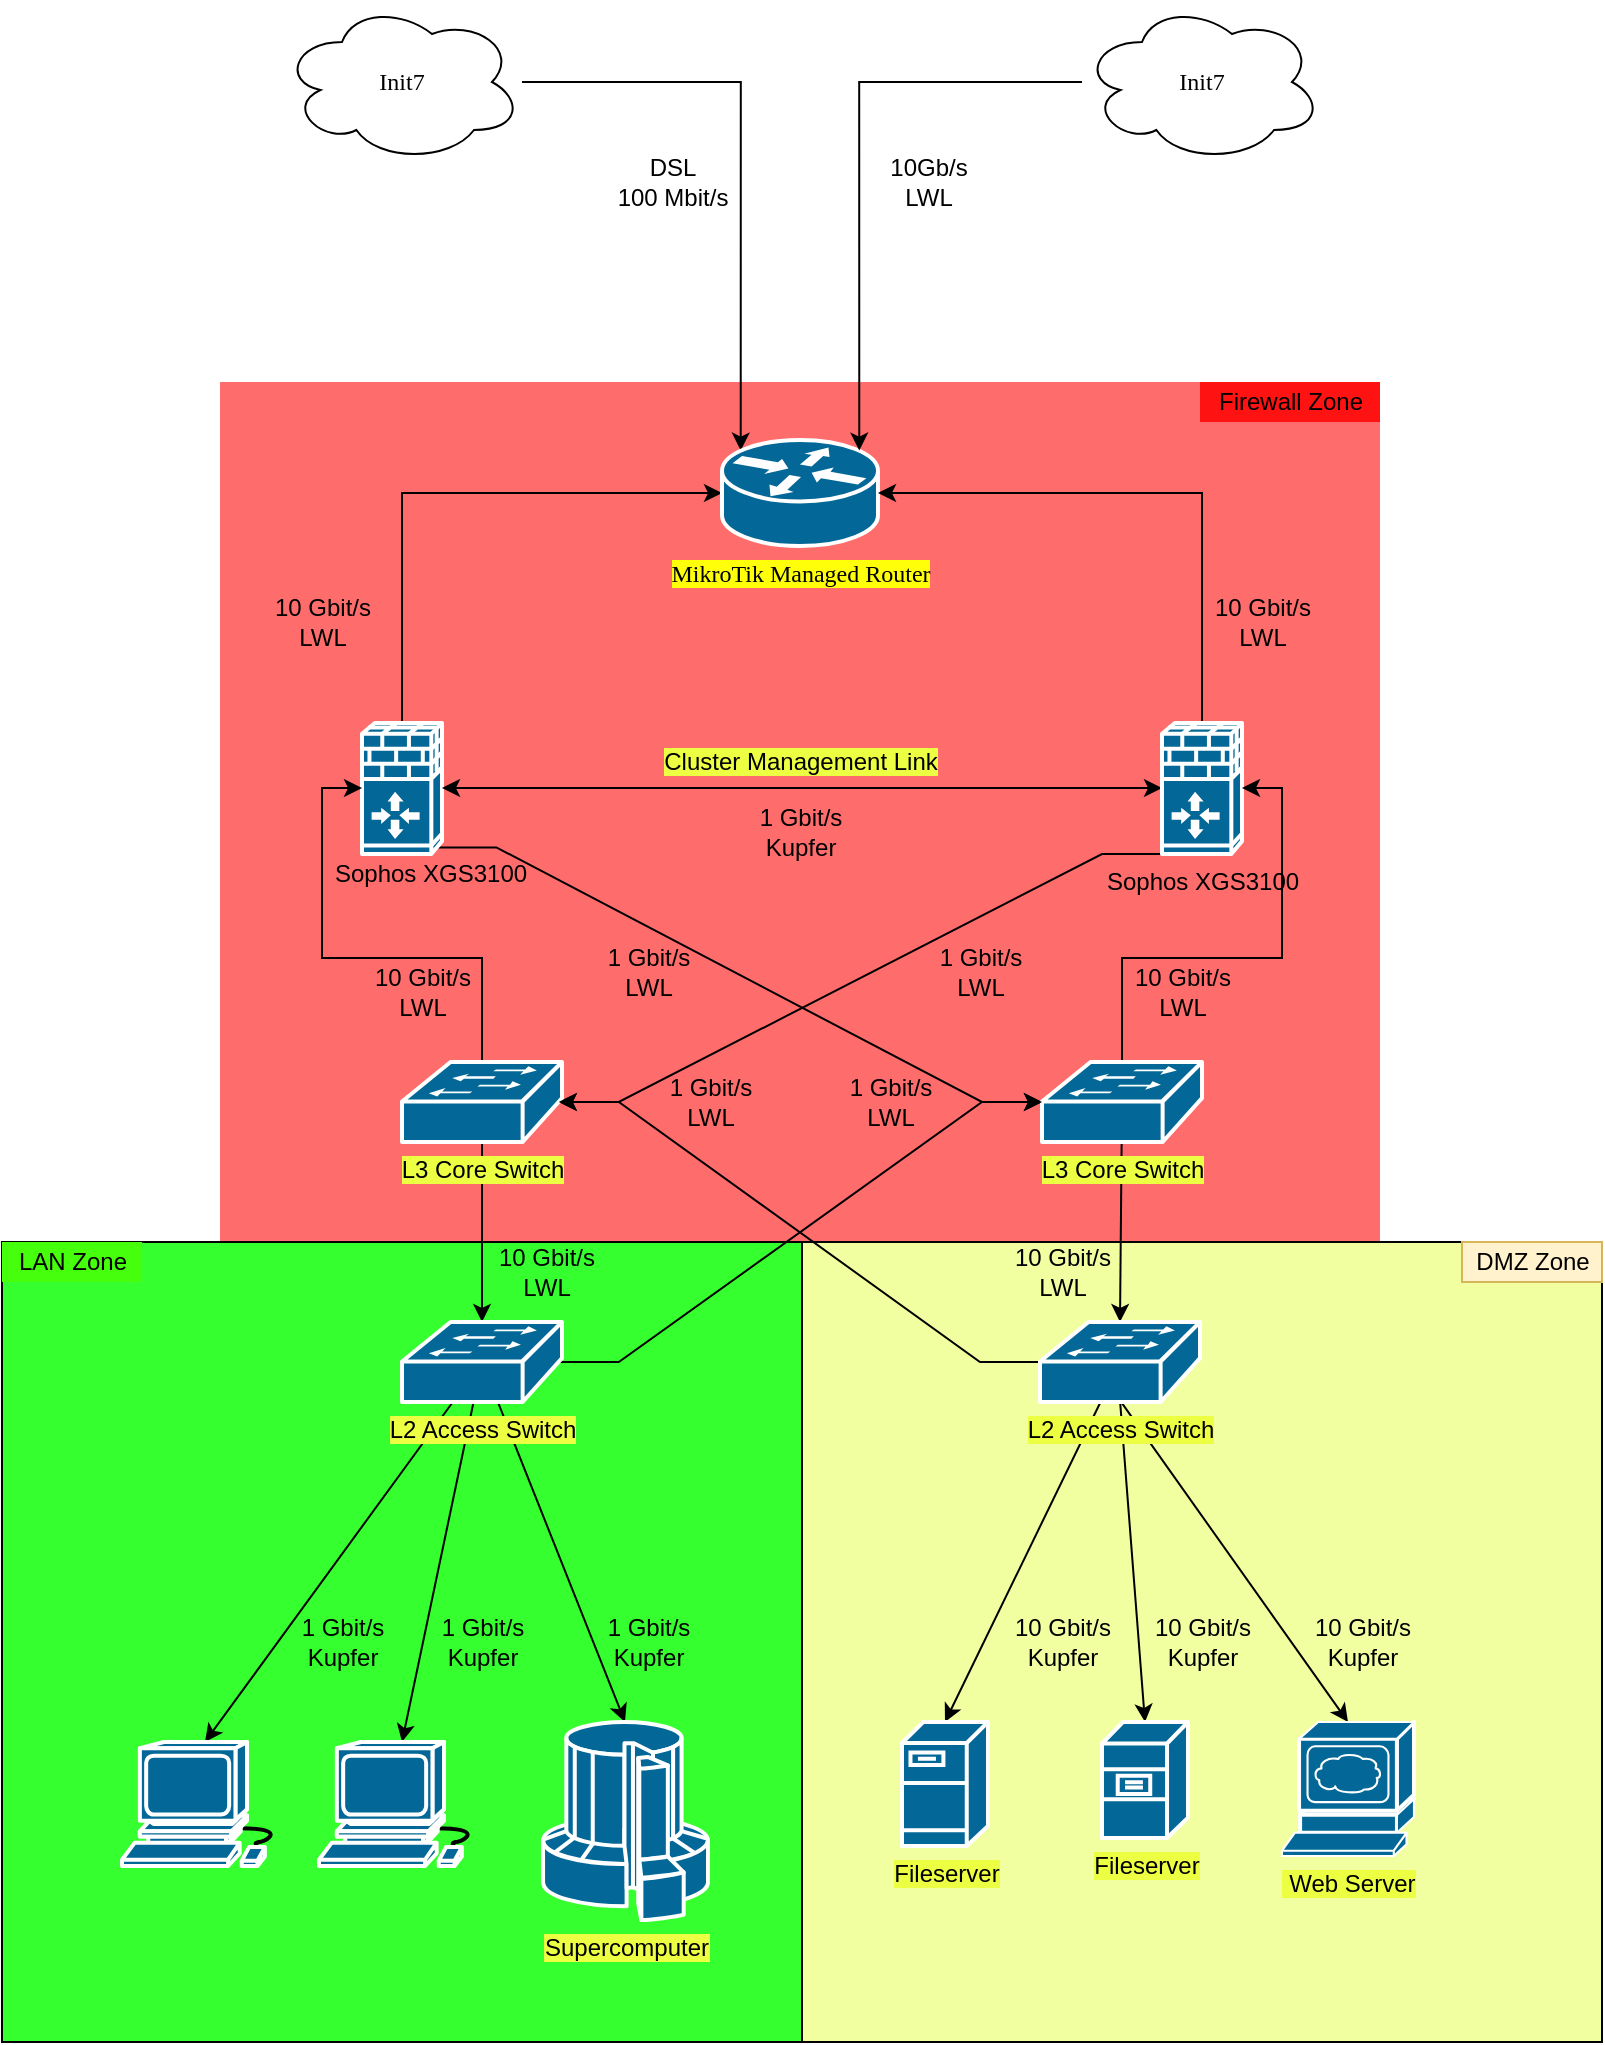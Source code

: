 <mxfile version="19.0.2" type="github">
  <diagram name="Page-1" id="c37626ed-c26b-45fb-9056-f9ebc6bb27b6">
    <mxGraphModel dx="931" dy="1089" grid="0" gridSize="10" guides="1" tooltips="1" connect="1" arrows="1" fold="1" page="1" pageScale="1" pageWidth="1100" pageHeight="850" background="#FFFFFF" math="0" shadow="0">
      <root>
        <mxCell id="0" />
        <mxCell id="1" parent="0" />
        <mxCell id="0qF3C7HbT4sm0VxjOWYy-23" value="" style="rounded=0;whiteSpace=wrap;html=1;labelBackgroundColor=#ECFF42;fillColor=#FF0A0A;imageAspect=1;gradientColor=none;strokeColor=none;opacity=60;" parent="1" vertex="1">
          <mxGeometry x="1309" y="370" width="580" height="430" as="geometry" />
        </mxCell>
        <mxCell id="0qF3C7HbT4sm0VxjOWYy-6" style="edgeStyle=orthogonalEdgeStyle;rounded=0;orthogonalLoop=1;jettySize=auto;html=1;entryX=0;entryY=0.5;entryDx=0;entryDy=0;entryPerimeter=0;exitX=0.5;exitY=0;exitDx=0;exitDy=0;exitPerimeter=0;" parent="1" source="1c7a67bf8fd3230f-10" target="1c7a67bf8fd3230f-48" edge="1">
          <mxGeometry relative="1" as="geometry" />
        </mxCell>
        <mxCell id="0qF3C7HbT4sm0VxjOWYy-22" style="edgeStyle=entityRelationEdgeStyle;rounded=0;orthogonalLoop=1;jettySize=auto;html=1;exitX=0.93;exitY=0.95;exitDx=0;exitDy=0;exitPerimeter=0;" parent="1" source="1c7a67bf8fd3230f-10" target="0qF3C7HbT4sm0VxjOWYy-17" edge="1">
          <mxGeometry relative="1" as="geometry" />
        </mxCell>
        <mxCell id="0qF3C7HbT4sm0VxjOWYy-27" style="edgeStyle=orthogonalEdgeStyle;rounded=0;orthogonalLoop=1;jettySize=auto;html=1;" parent="1" source="1c7a67bf8fd3230f-10" target="0qF3C7HbT4sm0VxjOWYy-2" edge="1">
          <mxGeometry relative="1" as="geometry" />
        </mxCell>
        <mxCell id="1c7a67bf8fd3230f-10" value="" style="shape=mxgraph.cisco.security.ios_firewall;html=1;dashed=0;fillColor=#036897;strokeColor=#ffffff;strokeWidth=2;verticalLabelPosition=bottom;verticalAlign=top;rounded=0;shadow=0;comic=0;fontFamily=Verdana;fontSize=12;" parent="1" vertex="1">
          <mxGeometry x="1380" y="540" width="40" height="66" as="geometry" />
        </mxCell>
        <mxCell id="0qF3C7HbT4sm0VxjOWYy-8" style="edgeStyle=orthogonalEdgeStyle;rounded=0;orthogonalLoop=1;jettySize=auto;html=1;entryX=0.12;entryY=0.1;entryDx=0;entryDy=0;entryPerimeter=0;" parent="1" source="1c7a67bf8fd3230f-15" target="1c7a67bf8fd3230f-48" edge="1">
          <mxGeometry relative="1" as="geometry" />
        </mxCell>
        <mxCell id="1c7a67bf8fd3230f-15" value="Init7" style="ellipse;shape=cloud;whiteSpace=wrap;html=1;rounded=0;shadow=0;comic=0;strokeWidth=1;fontFamily=Verdana;fontSize=12;" parent="1" vertex="1">
          <mxGeometry x="1340" y="180" width="120" height="80" as="geometry" />
        </mxCell>
        <mxCell id="1c7a67bf8fd3230f-48" value="&lt;span style=&quot;background-color: rgb(255, 255, 10);&quot;&gt;MikroTik Managed Router&lt;/span&gt;" style="shape=mxgraph.cisco.routers.router;html=1;dashed=0;fillColor=#036897;strokeColor=#ffffff;strokeWidth=2;verticalLabelPosition=bottom;verticalAlign=top;rounded=0;shadow=0;comic=0;fontFamily=Verdana;fontSize=12;" parent="1" vertex="1">
          <mxGeometry x="1560" y="399" width="78" height="53" as="geometry" />
        </mxCell>
        <mxCell id="0qF3C7HbT4sm0VxjOWYy-21" style="rounded=0;orthogonalLoop=1;jettySize=auto;html=1;exitX=0;exitY=1;exitDx=0;exitDy=0;exitPerimeter=0;entryX=0.98;entryY=0.5;entryDx=0;entryDy=0;entryPerimeter=0;edgeStyle=entityRelationEdgeStyle;" parent="1" source="0qF3C7HbT4sm0VxjOWYy-2" target="0qF3C7HbT4sm0VxjOWYy-16" edge="1">
          <mxGeometry relative="1" as="geometry" />
        </mxCell>
        <mxCell id="0qF3C7HbT4sm0VxjOWYy-26" style="edgeStyle=orthogonalEdgeStyle;rounded=0;orthogonalLoop=1;jettySize=auto;html=1;exitX=0.5;exitY=0;exitDx=0;exitDy=0;exitPerimeter=0;entryX=1;entryY=0.5;entryDx=0;entryDy=0;entryPerimeter=0;" parent="1" source="0qF3C7HbT4sm0VxjOWYy-2" target="1c7a67bf8fd3230f-48" edge="1">
          <mxGeometry relative="1" as="geometry" />
        </mxCell>
        <mxCell id="0qF3C7HbT4sm0VxjOWYy-28" style="edgeStyle=orthogonalEdgeStyle;rounded=0;orthogonalLoop=1;jettySize=auto;html=1;entryX=1;entryY=0.5;entryDx=0;entryDy=0;entryPerimeter=0;" parent="1" source="0qF3C7HbT4sm0VxjOWYy-2" target="1c7a67bf8fd3230f-10" edge="1">
          <mxGeometry relative="1" as="geometry" />
        </mxCell>
        <mxCell id="0qF3C7HbT4sm0VxjOWYy-2" value="&lt;span style=&quot;font-family: Helvetica;&quot;&gt;Sophos XGS3100&lt;/span&gt;" style="shape=mxgraph.cisco.security.ios_firewall;html=1;dashed=0;fillColor=#036897;strokeColor=#ffffff;strokeWidth=2;verticalLabelPosition=bottom;verticalAlign=top;rounded=0;shadow=0;comic=0;fontFamily=Verdana;fontSize=12;" parent="1" vertex="1">
          <mxGeometry x="1780" y="540" width="40" height="66" as="geometry" />
        </mxCell>
        <mxCell id="0qF3C7HbT4sm0VxjOWYy-7" style="edgeStyle=orthogonalEdgeStyle;rounded=0;orthogonalLoop=1;jettySize=auto;html=1;entryX=0.88;entryY=0.1;entryDx=0;entryDy=0;entryPerimeter=0;" parent="1" source="0qF3C7HbT4sm0VxjOWYy-4" target="1c7a67bf8fd3230f-48" edge="1">
          <mxGeometry relative="1" as="geometry" />
        </mxCell>
        <mxCell id="0qF3C7HbT4sm0VxjOWYy-4" value="Init7" style="ellipse;shape=cloud;whiteSpace=wrap;html=1;rounded=0;shadow=0;comic=0;strokeWidth=1;fontFamily=Verdana;fontSize=12;" parent="1" vertex="1">
          <mxGeometry x="1740" y="180" width="120" height="80" as="geometry" />
        </mxCell>
        <mxCell id="0qF3C7HbT4sm0VxjOWYy-13" value="" style="whiteSpace=wrap;html=1;aspect=fixed;labelBackgroundColor=#ECFF42;fillColor=#F2FFA1;" parent="1" vertex="1">
          <mxGeometry x="1600" y="800" width="400" height="400" as="geometry" />
        </mxCell>
        <mxCell id="0qF3C7HbT4sm0VxjOWYy-15" value="" style="whiteSpace=wrap;html=1;aspect=fixed;labelBackgroundColor=#ECFF42;fillColor=#35FF2E;" parent="1" vertex="1">
          <mxGeometry x="1200" y="800" width="400" height="400" as="geometry" />
        </mxCell>
        <mxCell id="0qF3C7HbT4sm0VxjOWYy-18" style="edgeStyle=orthogonalEdgeStyle;rounded=0;orthogonalLoop=1;jettySize=auto;html=1;entryX=0;entryY=0.5;entryDx=0;entryDy=0;entryPerimeter=0;" parent="1" source="0qF3C7HbT4sm0VxjOWYy-16" target="1c7a67bf8fd3230f-10" edge="1">
          <mxGeometry relative="1" as="geometry">
            <mxPoint x="1380" y="640" as="targetPoint" />
          </mxGeometry>
        </mxCell>
        <mxCell id="0qF3C7HbT4sm0VxjOWYy-46" style="edgeStyle=none;rounded=0;orthogonalLoop=1;jettySize=auto;html=1;" parent="1" source="0qF3C7HbT4sm0VxjOWYy-16" target="0qF3C7HbT4sm0VxjOWYy-35" edge="1">
          <mxGeometry relative="1" as="geometry" />
        </mxCell>
        <mxCell id="0qF3C7HbT4sm0VxjOWYy-16" value="L3 Core Switch" style="shape=mxgraph.cisco.switches.workgroup_switch;sketch=0;html=1;pointerEvents=1;dashed=0;fillColor=#036897;strokeColor=#ffffff;strokeWidth=2;verticalLabelPosition=bottom;verticalAlign=top;align=center;outlineConnect=0;labelBackgroundColor=#ECFF42;" parent="1" vertex="1">
          <mxGeometry x="1400" y="710" width="80" height="40" as="geometry" />
        </mxCell>
        <mxCell id="0qF3C7HbT4sm0VxjOWYy-19" style="edgeStyle=orthogonalEdgeStyle;rounded=0;orthogonalLoop=1;jettySize=auto;html=1;entryX=1;entryY=0.5;entryDx=0;entryDy=0;entryPerimeter=0;" parent="1" source="0qF3C7HbT4sm0VxjOWYy-17" target="0qF3C7HbT4sm0VxjOWYy-2" edge="1">
          <mxGeometry relative="1" as="geometry" />
        </mxCell>
        <mxCell id="0qF3C7HbT4sm0VxjOWYy-45" style="rounded=0;orthogonalLoop=1;jettySize=auto;html=1;entryX=0.5;entryY=0;entryDx=0;entryDy=0;entryPerimeter=0;" parent="1" source="0qF3C7HbT4sm0VxjOWYy-17" target="0qF3C7HbT4sm0VxjOWYy-36" edge="1">
          <mxGeometry relative="1" as="geometry" />
        </mxCell>
        <mxCell id="0qF3C7HbT4sm0VxjOWYy-17" value="L3 Core Switch" style="shape=mxgraph.cisco.switches.workgroup_switch;sketch=0;html=1;pointerEvents=1;dashed=0;fillColor=#036897;strokeColor=#ffffff;strokeWidth=2;verticalLabelPosition=bottom;verticalAlign=top;align=center;outlineConnect=0;labelBackgroundColor=#ECFF42;" parent="1" vertex="1">
          <mxGeometry x="1720" y="710" width="80" height="40" as="geometry" />
        </mxCell>
        <mxCell id="0qF3C7HbT4sm0VxjOWYy-31" value="&lt;span style=&quot;background-color: rgb(236, 255, 66);&quot;&gt;Cluster Management Link&lt;/span&gt;" style="text;html=1;align=center;verticalAlign=middle;resizable=0;points=[];autosize=1;strokeColor=none;fillColor=none;" parent="1" vertex="1">
          <mxGeometry x="1524" y="550" width="150" height="20" as="geometry" />
        </mxCell>
        <mxCell id="0qF3C7HbT4sm0VxjOWYy-32" value="Firewall Zone" style="text;html=1;align=center;verticalAlign=middle;resizable=0;points=[];autosize=1;strokeColor=none;fillColor=#FF1212;" parent="1" vertex="1">
          <mxGeometry x="1799" y="370" width="90" height="20" as="geometry" />
        </mxCell>
        <mxCell id="0qF3C7HbT4sm0VxjOWYy-33" value="DMZ Zone" style="text;html=1;align=center;verticalAlign=middle;resizable=0;points=[];autosize=1;strokeColor=#d6b656;fillColor=#fff2cc;" parent="1" vertex="1">
          <mxGeometry x="1930" y="800" width="70" height="20" as="geometry" />
        </mxCell>
        <mxCell id="0qF3C7HbT4sm0VxjOWYy-34" value="LAN Zone" style="text;html=1;align=center;verticalAlign=middle;resizable=0;points=[];autosize=1;strokeColor=none;fillColor=#45FF0D;" parent="1" vertex="1">
          <mxGeometry x="1200" y="800" width="70" height="20" as="geometry" />
        </mxCell>
        <mxCell id="0qF3C7HbT4sm0VxjOWYy-44" style="edgeStyle=entityRelationEdgeStyle;rounded=0;orthogonalLoop=1;jettySize=auto;html=1;exitX=0.98;exitY=0.5;exitDx=0;exitDy=0;exitPerimeter=0;entryX=0;entryY=0.5;entryDx=0;entryDy=0;entryPerimeter=0;" parent="1" source="0qF3C7HbT4sm0VxjOWYy-35" target="0qF3C7HbT4sm0VxjOWYy-17" edge="1">
          <mxGeometry relative="1" as="geometry" />
        </mxCell>
        <mxCell id="0qF3C7HbT4sm0VxjOWYy-60" style="edgeStyle=none;rounded=0;orthogonalLoop=1;jettySize=auto;html=1;entryX=0.5;entryY=0;entryDx=0;entryDy=0;entryPerimeter=0;" parent="1" source="0qF3C7HbT4sm0VxjOWYy-35" target="0qF3C7HbT4sm0VxjOWYy-56" edge="1">
          <mxGeometry relative="1" as="geometry" />
        </mxCell>
        <mxCell id="0qF3C7HbT4sm0VxjOWYy-61" style="edgeStyle=none;rounded=0;orthogonalLoop=1;jettySize=auto;html=1;entryX=0.5;entryY=0;entryDx=0;entryDy=0;entryPerimeter=0;" parent="1" source="0qF3C7HbT4sm0VxjOWYy-35" target="0qF3C7HbT4sm0VxjOWYy-57" edge="1">
          <mxGeometry relative="1" as="geometry" />
        </mxCell>
        <mxCell id="0qF3C7HbT4sm0VxjOWYy-64" style="edgeStyle=none;rounded=0;orthogonalLoop=1;jettySize=auto;html=1;entryX=0.5;entryY=0;entryDx=0;entryDy=0;entryPerimeter=0;" parent="1" source="0qF3C7HbT4sm0VxjOWYy-35" target="0qF3C7HbT4sm0VxjOWYy-62" edge="1">
          <mxGeometry relative="1" as="geometry" />
        </mxCell>
        <mxCell id="0qF3C7HbT4sm0VxjOWYy-35" value="L2 Access Switch" style="shape=mxgraph.cisco.switches.workgroup_switch;sketch=0;html=1;pointerEvents=1;dashed=0;fillColor=#036897;strokeColor=#ffffff;strokeWidth=2;verticalLabelPosition=bottom;verticalAlign=top;align=center;outlineConnect=0;labelBackgroundColor=#ECFF42;" parent="1" vertex="1">
          <mxGeometry x="1400" y="840" width="80" height="40" as="geometry" />
        </mxCell>
        <mxCell id="0qF3C7HbT4sm0VxjOWYy-43" style="edgeStyle=entityRelationEdgeStyle;rounded=0;orthogonalLoop=1;jettySize=auto;html=1;entryX=0.98;entryY=0.5;entryDx=0;entryDy=0;entryPerimeter=0;" parent="1" source="0qF3C7HbT4sm0VxjOWYy-36" target="0qF3C7HbT4sm0VxjOWYy-16" edge="1">
          <mxGeometry relative="1" as="geometry" />
        </mxCell>
        <mxCell id="0qF3C7HbT4sm0VxjOWYy-53" style="rounded=0;orthogonalLoop=1;jettySize=auto;html=1;entryX=0.5;entryY=0;entryDx=0;entryDy=0;entryPerimeter=0;exitX=0.5;exitY=0.98;exitDx=0;exitDy=0;exitPerimeter=0;" parent="1" source="0qF3C7HbT4sm0VxjOWYy-36" target="0qF3C7HbT4sm0VxjOWYy-50" edge="1">
          <mxGeometry relative="1" as="geometry" />
        </mxCell>
        <mxCell id="0qF3C7HbT4sm0VxjOWYy-54" style="edgeStyle=none;rounded=0;orthogonalLoop=1;jettySize=auto;html=1;entryX=0.5;entryY=0;entryDx=0;entryDy=0;entryPerimeter=0;" parent="1" source="0qF3C7HbT4sm0VxjOWYy-36" target="0qF3C7HbT4sm0VxjOWYy-49" edge="1">
          <mxGeometry relative="1" as="geometry" />
        </mxCell>
        <mxCell id="0qF3C7HbT4sm0VxjOWYy-59" style="edgeStyle=none;rounded=0;orthogonalLoop=1;jettySize=auto;html=1;exitX=0.5;exitY=0.98;exitDx=0;exitDy=0;exitPerimeter=0;entryX=0.5;entryY=0;entryDx=0;entryDy=0;entryPerimeter=0;" parent="1" source="0qF3C7HbT4sm0VxjOWYy-36" target="0qF3C7HbT4sm0VxjOWYy-51" edge="1">
          <mxGeometry relative="1" as="geometry" />
        </mxCell>
        <mxCell id="0qF3C7HbT4sm0VxjOWYy-36" value="L2 Access Switch" style="shape=mxgraph.cisco.switches.workgroup_switch;sketch=0;html=1;pointerEvents=1;dashed=0;fillColor=#036897;strokeColor=#ffffff;strokeWidth=2;verticalLabelPosition=bottom;verticalAlign=top;align=center;outlineConnect=0;labelBackgroundColor=#ECFF42;" parent="1" vertex="1">
          <mxGeometry x="1719" y="840" width="80" height="40" as="geometry" />
        </mxCell>
        <mxCell id="0qF3C7HbT4sm0VxjOWYy-49" value="Fileserver" style="shape=mxgraph.cisco.servers.fileserver;sketch=0;html=1;pointerEvents=1;dashed=0;fillColor=#036897;strokeColor=#ffffff;strokeWidth=2;verticalLabelPosition=bottom;verticalAlign=top;align=center;outlineConnect=0;labelBackgroundColor=#ECFF42;" parent="1" vertex="1">
          <mxGeometry x="1650" y="1040" width="43" height="62" as="geometry" />
        </mxCell>
        <mxCell id="0qF3C7HbT4sm0VxjOWYy-50" value="Fileserver" style="shape=mxgraph.cisco.servers.file_server;sketch=0;html=1;pointerEvents=1;dashed=0;fillColor=#036897;strokeColor=#ffffff;strokeWidth=2;verticalLabelPosition=bottom;verticalAlign=top;align=center;outlineConnect=0;labelBackgroundColor=#ECFF42;" parent="1" vertex="1">
          <mxGeometry x="1750" y="1040" width="43" height="58" as="geometry" />
        </mxCell>
        <mxCell id="0qF3C7HbT4sm0VxjOWYy-51" value="&amp;nbsp;Web Server" style="shape=mxgraph.cisco.servers.www_server;sketch=0;html=1;pointerEvents=1;dashed=0;fillColor=#036897;strokeColor=#ffffff;strokeWidth=2;verticalLabelPosition=bottom;verticalAlign=top;align=center;outlineConnect=0;labelBackgroundColor=#ECFF42;" parent="1" vertex="1">
          <mxGeometry x="1840" y="1040" width="66" height="67" as="geometry" />
        </mxCell>
        <mxCell id="0qF3C7HbT4sm0VxjOWYy-56" value="" style="shape=mxgraph.cisco.computers_and_peripherals.workstation;sketch=0;html=1;pointerEvents=1;dashed=0;fillColor=#036897;strokeColor=#ffffff;strokeWidth=2;verticalLabelPosition=bottom;verticalAlign=top;align=center;outlineConnect=0;labelBackgroundColor=#ECFF42;" parent="1" vertex="1">
          <mxGeometry x="1358.5" y="1050" width="83" height="62" as="geometry" />
        </mxCell>
        <mxCell id="0qF3C7HbT4sm0VxjOWYy-57" value="" style="shape=mxgraph.cisco.computers_and_peripherals.workstation;sketch=0;html=1;pointerEvents=1;dashed=0;fillColor=#036897;strokeColor=#ffffff;strokeWidth=2;verticalLabelPosition=bottom;verticalAlign=top;align=center;outlineConnect=0;labelBackgroundColor=#ECFF42;" parent="1" vertex="1">
          <mxGeometry x="1260" y="1050" width="83" height="62" as="geometry" />
        </mxCell>
        <mxCell id="0qF3C7HbT4sm0VxjOWYy-62" value="Supercomputer" style="shape=mxgraph.cisco.computers_and_peripherals.supercomputer;sketch=0;html=1;pointerEvents=1;dashed=0;fillColor=#036897;strokeColor=#ffffff;strokeWidth=2;verticalLabelPosition=bottom;verticalAlign=top;align=center;outlineConnect=0;labelBackgroundColor=#ECFF42;" parent="1" vertex="1">
          <mxGeometry x="1470" y="1040" width="83" height="99" as="geometry" />
        </mxCell>
        <mxCell id="0qF3C7HbT4sm0VxjOWYy-68" value="10Gb/s&lt;br&gt;LWL" style="text;html=1;align=center;verticalAlign=middle;resizable=0;points=[];autosize=1;strokeColor=none;fillColor=none;" parent="1" vertex="1">
          <mxGeometry x="1638" y="255" width="50" height="30" as="geometry" />
        </mxCell>
        <mxCell id="0qF3C7HbT4sm0VxjOWYy-69" value="DSL&lt;br&gt;100 Mbit/s" style="text;html=1;align=center;verticalAlign=middle;resizable=0;points=[];autosize=1;strokeColor=none;fillColor=none;" parent="1" vertex="1">
          <mxGeometry x="1500" y="255" width="70" height="30" as="geometry" />
        </mxCell>
        <mxCell id="M5t0T0_-1APzx_XPS4QD-1" value="10 Gbit/s&lt;br&gt;LWL" style="text;html=1;align=center;verticalAlign=middle;resizable=0;points=[];autosize=1;strokeColor=none;fillColor=none;" vertex="1" parent="1">
          <mxGeometry x="1330" y="475" width="60" height="30" as="geometry" />
        </mxCell>
        <mxCell id="M5t0T0_-1APzx_XPS4QD-2" value="Sophos XGS3100" style="text;html=1;align=center;verticalAlign=middle;resizable=0;points=[];autosize=1;strokeColor=none;fillColor=none;" vertex="1" parent="1">
          <mxGeometry x="1358.5" y="606" width="110" height="20" as="geometry" />
        </mxCell>
        <mxCell id="M5t0T0_-1APzx_XPS4QD-3" value="1 Gbit/s&lt;br&gt;Kupfer" style="text;html=1;align=center;verticalAlign=middle;resizable=0;points=[];autosize=1;strokeColor=none;fillColor=none;" vertex="1" parent="1">
          <mxGeometry x="1569" y="580" width="60" height="30" as="geometry" />
        </mxCell>
        <mxCell id="M5t0T0_-1APzx_XPS4QD-4" value="10 Gbit/s&lt;br&gt;LWL" style="text;html=1;align=center;verticalAlign=middle;resizable=0;points=[];autosize=1;strokeColor=none;fillColor=none;" vertex="1" parent="1">
          <mxGeometry x="1800" y="475" width="60" height="30" as="geometry" />
        </mxCell>
        <mxCell id="M5t0T0_-1APzx_XPS4QD-6" value="10 Gbit/s&lt;br&gt;LWL" style="text;html=1;align=center;verticalAlign=middle;resizable=0;points=[];autosize=1;strokeColor=none;fillColor=none;" vertex="1" parent="1">
          <mxGeometry x="1441.5" y="800" width="60" height="30" as="geometry" />
        </mxCell>
        <mxCell id="M5t0T0_-1APzx_XPS4QD-7" value="10 Gbit/s&lt;br&gt;LWL" style="text;html=1;align=center;verticalAlign=middle;resizable=0;points=[];autosize=1;strokeColor=none;fillColor=none;" vertex="1" parent="1">
          <mxGeometry x="1700" y="800" width="60" height="30" as="geometry" />
        </mxCell>
        <mxCell id="M5t0T0_-1APzx_XPS4QD-8" value="1 Gbit/s&lt;br&gt;Kupfer" style="text;html=1;align=center;verticalAlign=middle;resizable=0;points=[];autosize=1;strokeColor=none;fillColor=none;" vertex="1" parent="1">
          <mxGeometry x="1340" y="985" width="60" height="30" as="geometry" />
        </mxCell>
        <mxCell id="M5t0T0_-1APzx_XPS4QD-9" value="1 Gbit/s&lt;br&gt;Kupfer" style="text;html=1;align=center;verticalAlign=middle;resizable=0;points=[];autosize=1;strokeColor=none;fillColor=none;" vertex="1" parent="1">
          <mxGeometry x="1410" y="985" width="60" height="30" as="geometry" />
        </mxCell>
        <mxCell id="M5t0T0_-1APzx_XPS4QD-10" value="1 Gbit/s&lt;br&gt;Kupfer" style="text;html=1;align=center;verticalAlign=middle;resizable=0;points=[];autosize=1;strokeColor=none;fillColor=none;" vertex="1" parent="1">
          <mxGeometry x="1493" y="985" width="60" height="30" as="geometry" />
        </mxCell>
        <mxCell id="M5t0T0_-1APzx_XPS4QD-14" value="10 Gbit/s&lt;br&gt;Kupfer" style="text;html=1;align=center;verticalAlign=middle;resizable=0;points=[];autosize=1;strokeColor=none;fillColor=none;" vertex="1" parent="1">
          <mxGeometry x="1700" y="985" width="60" height="30" as="geometry" />
        </mxCell>
        <mxCell id="M5t0T0_-1APzx_XPS4QD-15" value="10 Gbit/s&lt;br&gt;Kupfer" style="text;html=1;align=center;verticalAlign=middle;resizable=0;points=[];autosize=1;strokeColor=none;fillColor=none;" vertex="1" parent="1">
          <mxGeometry x="1770" y="985" width="60" height="30" as="geometry" />
        </mxCell>
        <mxCell id="M5t0T0_-1APzx_XPS4QD-16" value="10 Gbit/s&lt;br&gt;Kupfer" style="text;html=1;align=center;verticalAlign=middle;resizable=0;points=[];autosize=1;strokeColor=none;fillColor=none;" vertex="1" parent="1">
          <mxGeometry x="1850" y="985" width="60" height="30" as="geometry" />
        </mxCell>
        <mxCell id="M5t0T0_-1APzx_XPS4QD-19" value="10 Gbit/s&lt;br&gt;LWL" style="text;html=1;align=center;verticalAlign=middle;resizable=0;points=[];autosize=1;strokeColor=none;fillColor=none;" vertex="1" parent="1">
          <mxGeometry x="1760" y="660" width="60" height="30" as="geometry" />
        </mxCell>
        <mxCell id="M5t0T0_-1APzx_XPS4QD-20" value="10 Gbit/s&lt;br&gt;LWL" style="text;html=1;align=center;verticalAlign=middle;resizable=0;points=[];autosize=1;strokeColor=none;fillColor=none;" vertex="1" parent="1">
          <mxGeometry x="1380" y="660" width="60" height="30" as="geometry" />
        </mxCell>
        <mxCell id="M5t0T0_-1APzx_XPS4QD-21" value="1 Gbit/s&lt;br&gt;LWL" style="text;html=1;align=center;verticalAlign=middle;resizable=0;points=[];autosize=1;strokeColor=none;fillColor=none;" vertex="1" parent="1">
          <mxGeometry x="1659" y="650" width="60" height="30" as="geometry" />
        </mxCell>
        <mxCell id="M5t0T0_-1APzx_XPS4QD-22" value="1 Gbit/s&lt;br&gt;LWL" style="text;html=1;align=center;verticalAlign=middle;resizable=0;points=[];autosize=1;strokeColor=none;fillColor=none;" vertex="1" parent="1">
          <mxGeometry x="1493" y="650" width="60" height="30" as="geometry" />
        </mxCell>
        <mxCell id="M5t0T0_-1APzx_XPS4QD-23" value="1 Gbit/s&lt;br&gt;LWL" style="text;html=1;align=center;verticalAlign=middle;resizable=0;points=[];autosize=1;strokeColor=none;fillColor=none;" vertex="1" parent="1">
          <mxGeometry x="1524" y="715" width="60" height="30" as="geometry" />
        </mxCell>
        <mxCell id="M5t0T0_-1APzx_XPS4QD-24" value="1 Gbit/s&lt;br&gt;LWL" style="text;html=1;align=center;verticalAlign=middle;resizable=0;points=[];autosize=1;strokeColor=none;fillColor=none;" vertex="1" parent="1">
          <mxGeometry x="1614" y="715" width="60" height="30" as="geometry" />
        </mxCell>
      </root>
    </mxGraphModel>
  </diagram>
</mxfile>
